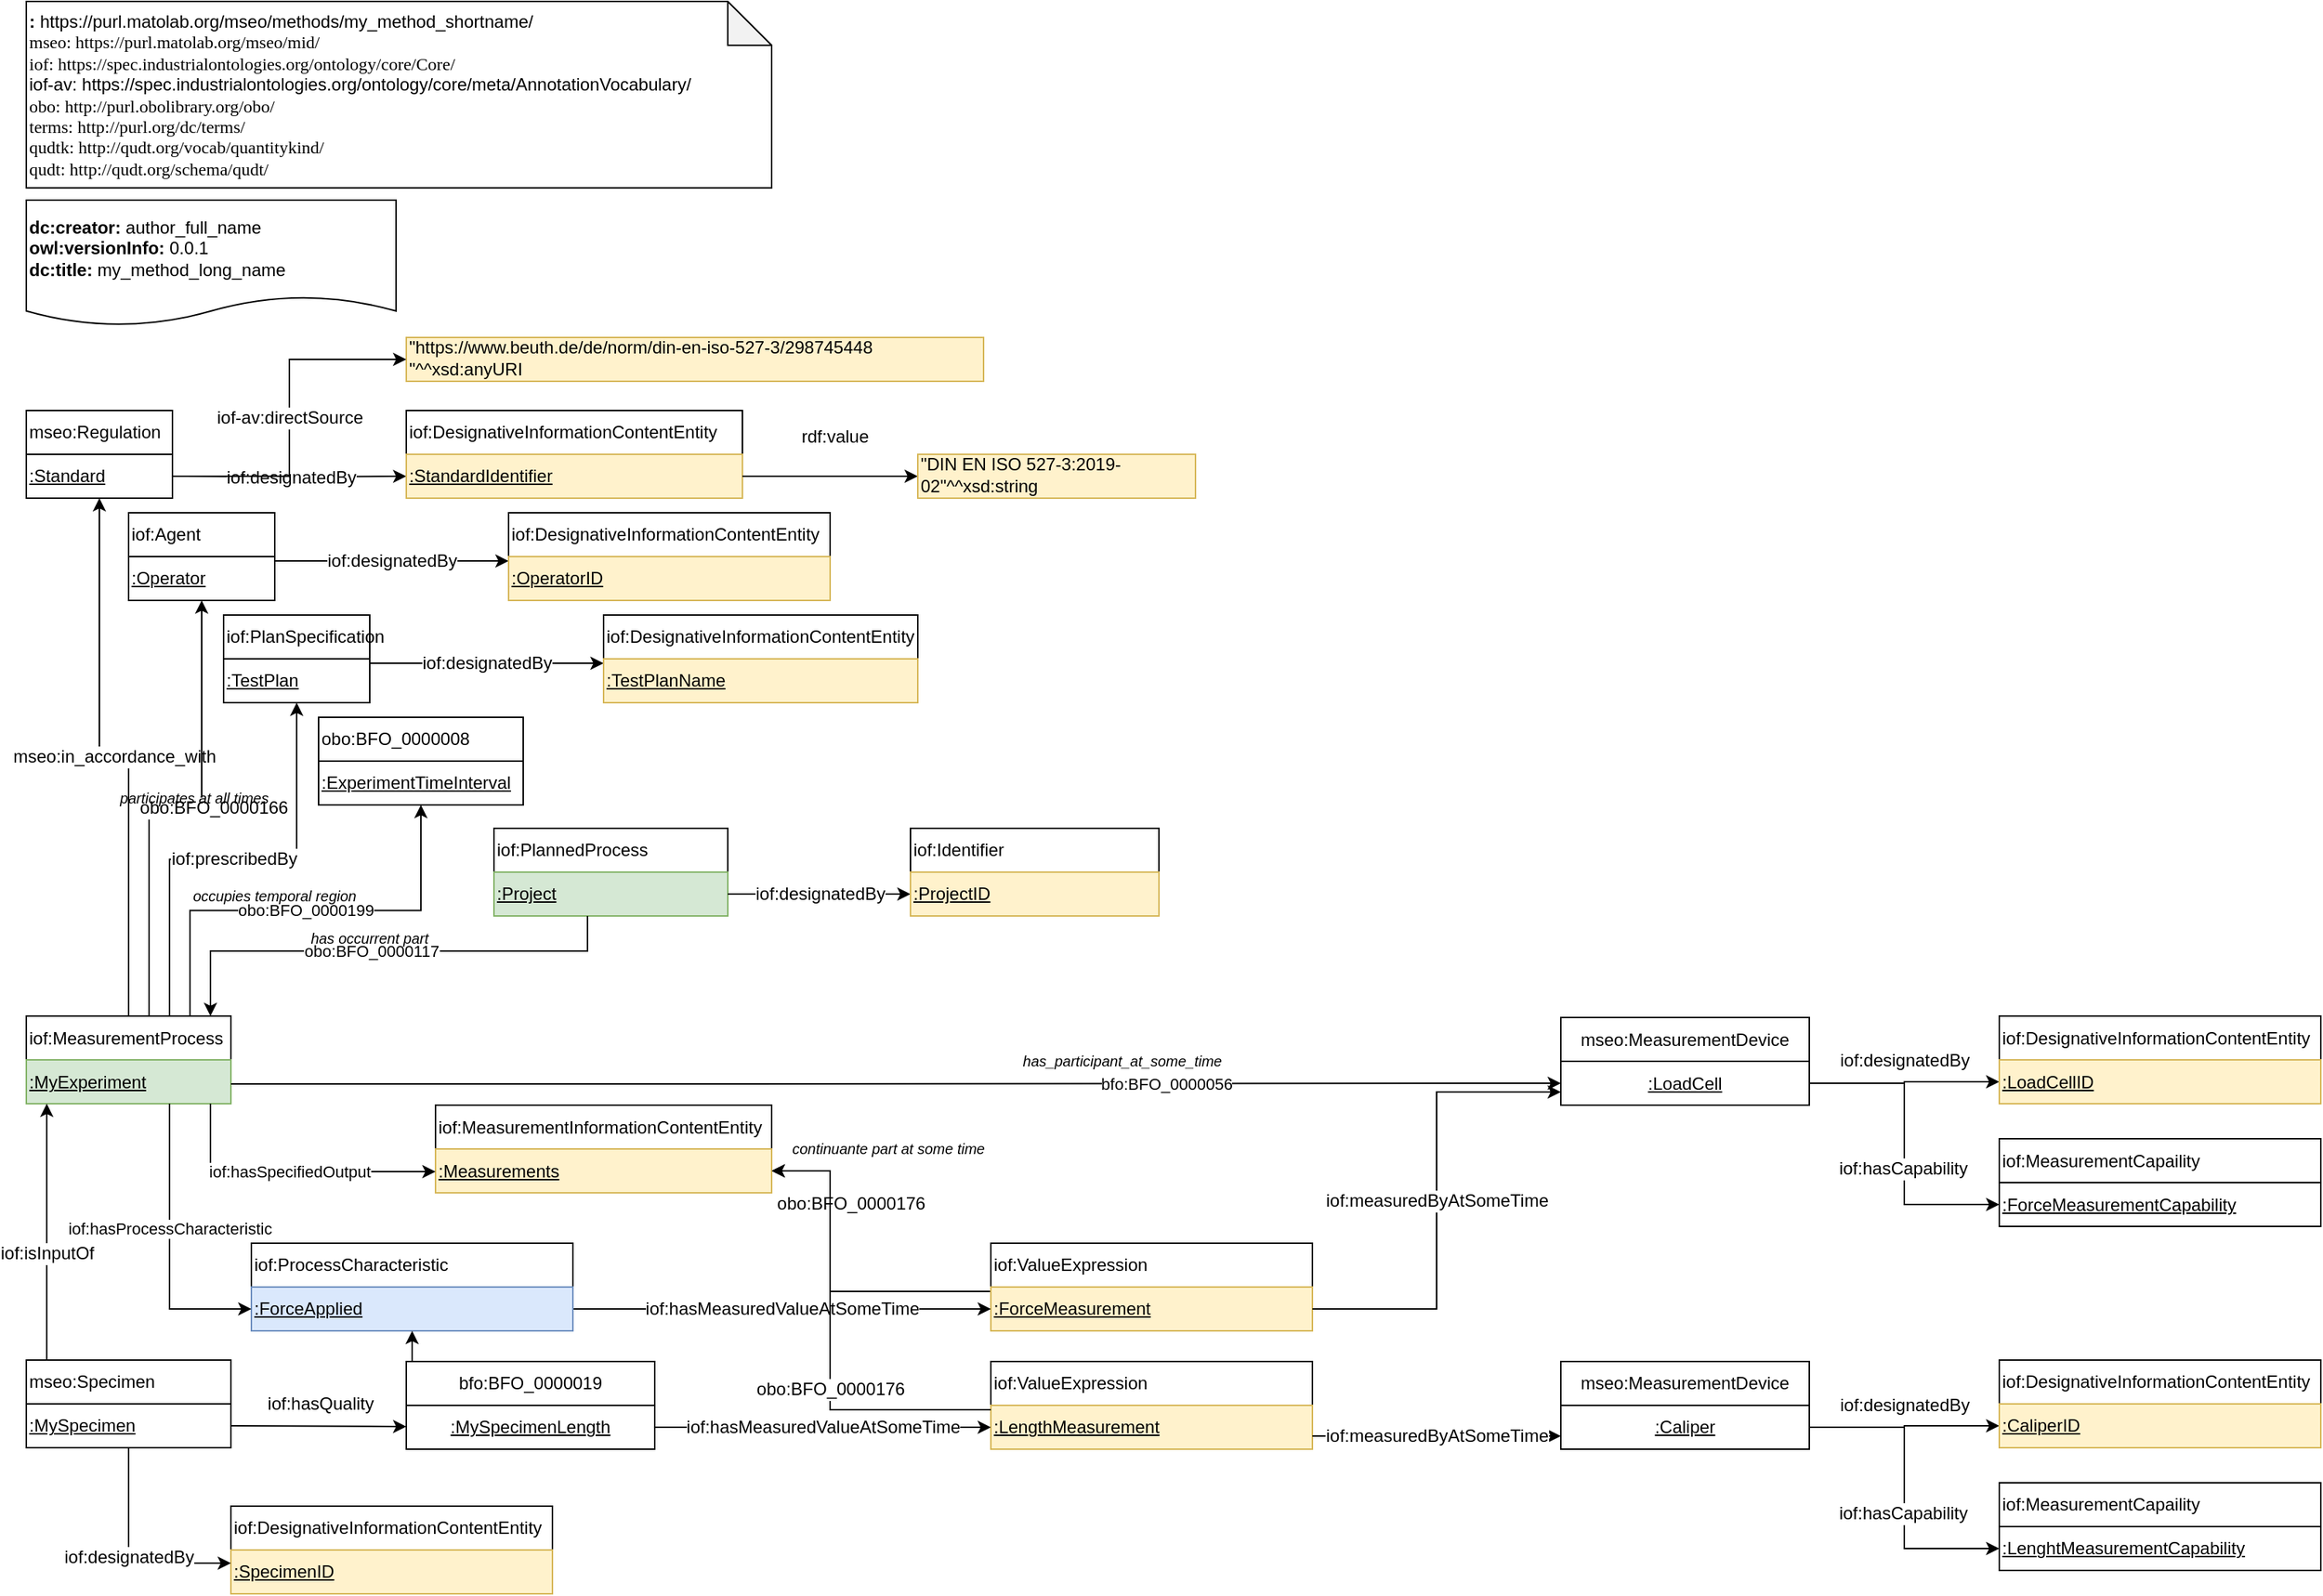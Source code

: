 <mxfile version="21.1.0" type="google">
  <diagram name="Page-1" id="ujKn_euazITjqPNyCsQg">
    <mxGraphModel dx="1808" dy="1238" grid="1" gridSize="10" guides="1" tooltips="1" connect="1" arrows="1" fold="1" page="1" pageScale="1" pageWidth="827" pageHeight="1169" math="0" shadow="0">
      <root>
        <mxCell id="0" />
        <mxCell id="1" parent="0" />
        <mxCell id="523Lcc3qQP8Pm2MUSPL2-141" value="obo:BFO_0000176" style="edgeStyle=elbowEdgeStyle;rounded=0;orthogonalLoop=1;jettySize=auto;html=1;exitX=0;exitY=0.1;exitDx=0;exitDy=0;fontSize=12;entryX=1;entryY=0.5;entryDx=0;entryDy=0;" edge="1" parent="1" source="523Lcc3qQP8Pm2MUSPL2-139" target="523Lcc3qQP8Pm2MUSPL2-33">
          <mxGeometry x="0.465" y="-15" relative="1" as="geometry">
            <mxPoint x="445" y="503" as="sourcePoint" />
            <mxPoint x="285" y="503" as="targetPoint" />
            <Array as="points">
              <mxPoint x="590" y="880" />
            </Array>
            <mxPoint x="-1" as="offset" />
          </mxGeometry>
        </mxCell>
        <mxCell id="523Lcc3qQP8Pm2MUSPL2-2" value="iof:MeasurementProcess" style="rounded=0;whiteSpace=wrap;html=1;snapToPoint=1;points=[[0.1,0],[0.2,0],[0.3,0],[0.4,0],[0.5,0],[0.6,0],[0.7,0],[0.8,0],[0.9,0],[0,0.1],[0,0.3],[0,0.5],[0,0.7],[0,0.9],[0.1,1],[0.2,1],[0.3,1],[0.4,1],[0.5,1],[0.6,1],[0.7,1],[0.8,1],[0.9,1],[1,0.1],[1,0.3],[1,0.5],[1,0.7],[1,0.9]];align=left;" vertex="1" parent="1">
          <mxGeometry x="40" y="734.5" width="140" height="30" as="geometry" />
        </mxCell>
        <mxCell id="523Lcc3qQP8Pm2MUSPL2-3" value="&lt;u&gt;:MyExperiment&lt;br&gt;&lt;/u&gt;" style="rounded=0;whiteSpace=wrap;html=1;snapToPoint=1;points=[[0.1,0],[0.2,0],[0.3,0],[0.4,0],[0.5,0],[0.6,0],[0.7,0],[0.8,0],[0.9,0],[0,0.1],[0,0.3],[0,0.5],[0,0.7],[0,0.9],[0.1,1],[0.2,1],[0.3,1],[0.4,1],[0.5,1],[0.6,1],[0.7,1],[0.8,1],[0.9,1],[1,0.1],[1,0.3],[1,0.5],[1,0.7],[1,0.9]];align=left;fillColor=#d5e8d4;strokeColor=#82b366;" vertex="1" parent="1">
          <mxGeometry x="40" y="764.5" width="140" height="30" as="geometry" />
        </mxCell>
        <mxCell id="523Lcc3qQP8Pm2MUSPL2-10" value="mseo:Regulation" style="rounded=0;whiteSpace=wrap;html=1;snapToPoint=1;points=[[0.1,0],[0.2,0],[0.3,0],[0.4,0],[0.5,0],[0.6,0],[0.7,0],[0.8,0],[0.9,0],[0,0.1],[0,0.3],[0,0.5],[0,0.7],[0,0.9],[0.1,1],[0.2,1],[0.3,1],[0.4,1],[0.5,1],[0.6,1],[0.7,1],[0.8,1],[0.9,1],[1,0.1],[1,0.3],[1,0.5],[1,0.7],[1,0.9]];align=left;" vertex="1" parent="1">
          <mxGeometry x="40" y="320" width="100" height="30" as="geometry" />
        </mxCell>
        <mxCell id="523Lcc3qQP8Pm2MUSPL2-12" value="&lt;u&gt;:Standard&lt;br&gt;&lt;/u&gt;" style="rounded=0;whiteSpace=wrap;html=1;snapToPoint=1;points=[[0.1,0],[0.2,0],[0.3,0],[0.4,0],[0.5,0],[0.6,0],[0.7,0],[0.8,0],[0.9,0],[0,0.1],[0,0.3],[0,0.5],[0,0.7],[0,0.9],[0.1,1],[0.2,1],[0.3,1],[0.4,1],[0.5,1],[0.6,1],[0.7,1],[0.8,1],[0.9,1],[1,0.1],[1,0.3],[1,0.5],[1,0.7],[1,0.9]];align=left;" vertex="1" parent="1">
          <mxGeometry x="40" y="350" width="100" height="30" as="geometry" />
        </mxCell>
        <mxCell id="523Lcc3qQP8Pm2MUSPL2-13" value="iof:designatedBy" style="edgeStyle=orthogonalEdgeStyle;rounded=0;orthogonalLoop=1;jettySize=auto;html=1;fontSize=12;entryX=0;entryY=0.5;entryDx=0;entryDy=0;" edge="1" parent="1" target="523Lcc3qQP8Pm2MUSPL2-15">
          <mxGeometry relative="1" as="geometry">
            <mxPoint x="140" y="365" as="sourcePoint" />
            <mxPoint x="220" y="370.0" as="targetPoint" />
          </mxGeometry>
        </mxCell>
        <mxCell id="523Lcc3qQP8Pm2MUSPL2-14" value="iof:DesignativeInformationContentEntity" style="rounded=0;whiteSpace=wrap;html=1;snapToPoint=1;points=[[0.1,0],[0.2,0],[0.3,0],[0.4,0],[0.5,0],[0.6,0],[0.7,0],[0.8,0],[0.9,0],[0,0.1],[0,0.3],[0,0.5],[0,0.7],[0,0.9],[0.1,1],[0.2,1],[0.3,1],[0.4,1],[0.5,1],[0.6,1],[0.7,1],[0.8,1],[0.9,1],[1,0.1],[1,0.3],[1,0.5],[1,0.7],[1,0.9]];align=left;" vertex="1" parent="1">
          <mxGeometry x="300" y="320" width="230" height="30" as="geometry" />
        </mxCell>
        <mxCell id="523Lcc3qQP8Pm2MUSPL2-15" value="&lt;u&gt;:StandardIdentifier&lt;br&gt;&lt;/u&gt;" style="rounded=0;whiteSpace=wrap;html=1;snapToPoint=1;points=[[0.1,0],[0.2,0],[0.3,0],[0.4,0],[0.5,0],[0.6,0],[0.7,0],[0.8,0],[0.9,0],[0,0.1],[0,0.3],[0,0.5],[0,0.7],[0,0.9],[0.1,1],[0.2,1],[0.3,1],[0.4,1],[0.5,1],[0.6,1],[0.7,1],[0.8,1],[0.9,1],[1,0.1],[1,0.3],[1,0.5],[1,0.7],[1,0.9]];align=left;fillColor=#fff2cc;strokeColor=#d6b656;" vertex="1" parent="1">
          <mxGeometry x="300" y="350" width="230" height="30" as="geometry" />
        </mxCell>
        <mxCell id="523Lcc3qQP8Pm2MUSPL2-16" value="mseo:in_accordance_with" style="edgeStyle=orthogonalEdgeStyle;rounded=0;orthogonalLoop=1;jettySize=auto;html=1;fontSize=12;entryX=0.5;entryY=1;entryDx=0;entryDy=0;exitX=0.5;exitY=0;exitDx=0;exitDy=0;" edge="1" parent="1" source="523Lcc3qQP8Pm2MUSPL2-2" target="523Lcc3qQP8Pm2MUSPL2-12">
          <mxGeometry relative="1" as="geometry">
            <mxPoint x="90" y="460" as="sourcePoint" />
            <mxPoint x="1190" y="1208" as="targetPoint" />
          </mxGeometry>
        </mxCell>
        <mxCell id="523Lcc3qQP8Pm2MUSPL2-17" value="iof:Agent" style="rounded=0;whiteSpace=wrap;html=1;snapToPoint=1;points=[[0.1,0],[0.2,0],[0.3,0],[0.4,0],[0.5,0],[0.6,0],[0.7,0],[0.8,0],[0.9,0],[0,0.1],[0,0.3],[0,0.5],[0,0.7],[0,0.9],[0.1,1],[0.2,1],[0.3,1],[0.4,1],[0.5,1],[0.6,1],[0.7,1],[0.8,1],[0.9,1],[1,0.1],[1,0.3],[1,0.5],[1,0.7],[1,0.9]];align=left;" vertex="1" parent="1">
          <mxGeometry x="110" y="390" width="100" height="30" as="geometry" />
        </mxCell>
        <mxCell id="523Lcc3qQP8Pm2MUSPL2-18" value="&lt;u&gt;:Operator&lt;br&gt;&lt;/u&gt;" style="rounded=0;whiteSpace=wrap;html=1;snapToPoint=1;points=[[0.1,0],[0.2,0],[0.3,0],[0.4,0],[0.5,0],[0.6,0],[0.7,0],[0.8,0],[0.9,0],[0,0.1],[0,0.3],[0,0.5],[0,0.7],[0,0.9],[0.1,1],[0.2,1],[0.3,1],[0.4,1],[0.5,1],[0.6,1],[0.7,1],[0.8,1],[0.9,1],[1,0.1],[1,0.3],[1,0.5],[1,0.7],[1,0.9]];align=left;" vertex="1" parent="1">
          <mxGeometry x="110" y="420" width="100" height="30" as="geometry" />
        </mxCell>
        <mxCell id="523Lcc3qQP8Pm2MUSPL2-19" value="iof:designatedBy" style="edgeStyle=orthogonalEdgeStyle;rounded=0;orthogonalLoop=1;jettySize=auto;html=1;exitX=1;exitY=0.1;exitDx=0;exitDy=0;fontSize=12;entryX=0;entryY=0.1;entryDx=0;entryDy=0;" edge="1" parent="1" source="523Lcc3qQP8Pm2MUSPL2-18" target="523Lcc3qQP8Pm2MUSPL2-21">
          <mxGeometry relative="1" as="geometry">
            <mxPoint x="290" y="503" as="sourcePoint" />
            <mxPoint x="290" y="440.0" as="targetPoint" />
          </mxGeometry>
        </mxCell>
        <mxCell id="523Lcc3qQP8Pm2MUSPL2-20" value="iof:DesignativeInformationContentEntity" style="rounded=0;whiteSpace=wrap;html=1;snapToPoint=1;points=[[0.1,0],[0.2,0],[0.3,0],[0.4,0],[0.5,0],[0.6,0],[0.7,0],[0.8,0],[0.9,0],[0,0.1],[0,0.3],[0,0.5],[0,0.7],[0,0.9],[0.1,1],[0.2,1],[0.3,1],[0.4,1],[0.5,1],[0.6,1],[0.7,1],[0.8,1],[0.9,1],[1,0.1],[1,0.3],[1,0.5],[1,0.7],[1,0.9]];align=left;" vertex="1" parent="1">
          <mxGeometry x="370" y="390" width="220" height="30" as="geometry" />
        </mxCell>
        <mxCell id="523Lcc3qQP8Pm2MUSPL2-21" value="&lt;u&gt;:OperatorID&lt;br&gt;&lt;/u&gt;" style="rounded=0;whiteSpace=wrap;html=1;snapToPoint=1;points=[[0.1,0],[0.2,0],[0.3,0],[0.4,0],[0.5,0],[0.6,0],[0.7,0],[0.8,0],[0.9,0],[0,0.1],[0,0.3],[0,0.5],[0,0.7],[0,0.9],[0.1,1],[0.2,1],[0.3,1],[0.4,1],[0.5,1],[0.6,1],[0.7,1],[0.8,1],[0.9,1],[1,0.1],[1,0.3],[1,0.5],[1,0.7],[1,0.9]];align=left;fillColor=#fff2cc;strokeColor=#d6b656;" vertex="1" parent="1">
          <mxGeometry x="370" y="420" width="220" height="30" as="geometry" />
        </mxCell>
        <mxCell id="523Lcc3qQP8Pm2MUSPL2-22" value="obo:BFO_0000166" style="edgeStyle=orthogonalEdgeStyle;rounded=0;orthogonalLoop=1;jettySize=auto;html=1;fontSize=12;entryX=0.5;entryY=1;entryDx=0;entryDy=0;exitX=0.6;exitY=0;exitDx=0;exitDy=0;" edge="1" parent="1" source="523Lcc3qQP8Pm2MUSPL2-2" target="523Lcc3qQP8Pm2MUSPL2-18">
          <mxGeometry x="0.116" y="-8" relative="1" as="geometry">
            <mxPoint x="160" y="640" as="sourcePoint" />
            <mxPoint x="1260" y="1278" as="targetPoint" />
            <mxPoint as="offset" />
          </mxGeometry>
        </mxCell>
        <mxCell id="523Lcc3qQP8Pm2MUSPL2-23" value="iof:PlanSpecification" style="rounded=0;whiteSpace=wrap;html=1;snapToPoint=1;points=[[0.1,0],[0.2,0],[0.3,0],[0.4,0],[0.5,0],[0.6,0],[0.7,0],[0.8,0],[0.9,0],[0,0.1],[0,0.3],[0,0.5],[0,0.7],[0,0.9],[0.1,1],[0.2,1],[0.3,1],[0.4,1],[0.5,1],[0.6,1],[0.7,1],[0.8,1],[0.9,1],[1,0.1],[1,0.3],[1,0.5],[1,0.7],[1,0.9]];align=left;" vertex="1" parent="1">
          <mxGeometry x="175" y="460" width="100" height="30" as="geometry" />
        </mxCell>
        <mxCell id="523Lcc3qQP8Pm2MUSPL2-24" value="&lt;u&gt;:TestPlan&lt;br&gt;&lt;/u&gt;" style="rounded=0;whiteSpace=wrap;html=1;snapToPoint=1;points=[[0.1,0],[0.2,0],[0.3,0],[0.4,0],[0.5,0],[0.6,0],[0.7,0],[0.8,0],[0.9,0],[0,0.1],[0,0.3],[0,0.5],[0,0.7],[0,0.9],[0.1,1],[0.2,1],[0.3,1],[0.4,1],[0.5,1],[0.6,1],[0.7,1],[0.8,1],[0.9,1],[1,0.1],[1,0.3],[1,0.5],[1,0.7],[1,0.9]];align=left;" vertex="1" parent="1">
          <mxGeometry x="175" y="490" width="100" height="30" as="geometry" />
        </mxCell>
        <mxCell id="523Lcc3qQP8Pm2MUSPL2-25" value="iof:designatedBy" style="edgeStyle=orthogonalEdgeStyle;rounded=0;orthogonalLoop=1;jettySize=auto;html=1;exitX=1;exitY=0.1;exitDx=0;exitDy=0;fontSize=12;entryX=0;entryY=0.1;entryDx=0;entryDy=0;" edge="1" parent="1" source="523Lcc3qQP8Pm2MUSPL2-24" target="523Lcc3qQP8Pm2MUSPL2-27">
          <mxGeometry relative="1" as="geometry">
            <mxPoint x="355" y="573" as="sourcePoint" />
            <mxPoint x="355" y="510.0" as="targetPoint" />
          </mxGeometry>
        </mxCell>
        <mxCell id="523Lcc3qQP8Pm2MUSPL2-26" value="iof:DesignativeInformationContentEntity" style="rounded=0;whiteSpace=wrap;html=1;snapToPoint=1;points=[[0.1,0],[0.2,0],[0.3,0],[0.4,0],[0.5,0],[0.6,0],[0.7,0],[0.8,0],[0.9,0],[0,0.1],[0,0.3],[0,0.5],[0,0.7],[0,0.9],[0.1,1],[0.2,1],[0.3,1],[0.4,1],[0.5,1],[0.6,1],[0.7,1],[0.8,1],[0.9,1],[1,0.1],[1,0.3],[1,0.5],[1,0.7],[1,0.9]];align=left;" vertex="1" parent="1">
          <mxGeometry x="435" y="460" width="215" height="30" as="geometry" />
        </mxCell>
        <mxCell id="523Lcc3qQP8Pm2MUSPL2-27" value="&lt;u&gt;:TestPlanName&lt;br&gt;&lt;/u&gt;" style="rounded=0;whiteSpace=wrap;html=1;snapToPoint=1;points=[[0.1,0],[0.2,0],[0.3,0],[0.4,0],[0.5,0],[0.6,0],[0.7,0],[0.8,0],[0.9,0],[0,0.1],[0,0.3],[0,0.5],[0,0.7],[0,0.9],[0.1,1],[0.2,1],[0.3,1],[0.4,1],[0.5,1],[0.6,1],[0.7,1],[0.8,1],[0.9,1],[1,0.1],[1,0.3],[1,0.5],[1,0.7],[1,0.9]];align=left;fillColor=#fff2cc;strokeColor=#d6b656;" vertex="1" parent="1">
          <mxGeometry x="435" y="490" width="215" height="30" as="geometry" />
        </mxCell>
        <mxCell id="523Lcc3qQP8Pm2MUSPL2-28" value="iof:prescribedBy" style="edgeStyle=orthogonalEdgeStyle;rounded=0;orthogonalLoop=1;jettySize=auto;html=1;fontSize=12;entryX=0.5;entryY=1;entryDx=0;entryDy=0;exitX=0.7;exitY=0;exitDx=0;exitDy=0;" edge="1" parent="1" source="523Lcc3qQP8Pm2MUSPL2-2" target="523Lcc3qQP8Pm2MUSPL2-24">
          <mxGeometry relative="1" as="geometry">
            <mxPoint x="165" y="640" as="sourcePoint" />
            <mxPoint x="1325" y="1348" as="targetPoint" />
          </mxGeometry>
        </mxCell>
        <mxCell id="523Lcc3qQP8Pm2MUSPL2-29" value="obo:BFO_0000008" style="rounded=0;whiteSpace=wrap;html=1;snapToPoint=1;points=[[0.1,0],[0.2,0],[0.3,0],[0.4,0],[0.5,0],[0.6,0],[0.7,0],[0.8,0],[0.9,0],[0,0.1],[0,0.3],[0,0.5],[0,0.7],[0,0.9],[0.1,1],[0.2,1],[0.3,1],[0.4,1],[0.5,1],[0.6,1],[0.7,1],[0.8,1],[0.9,1],[1,0.1],[1,0.3],[1,0.5],[1,0.7],[1,0.9]];align=left;" vertex="1" parent="1">
          <mxGeometry x="240" y="530" width="140" height="30" as="geometry" />
        </mxCell>
        <mxCell id="523Lcc3qQP8Pm2MUSPL2-30" value="&lt;u&gt;:ExperimentTimeInterval&lt;br&gt;&lt;/u&gt;" style="rounded=0;whiteSpace=wrap;html=1;snapToPoint=1;points=[[0.1,0],[0.2,0],[0.3,0],[0.4,0],[0.5,0],[0.6,0],[0.7,0],[0.8,0],[0.9,0],[0,0.1],[0,0.3],[0,0.5],[0,0.7],[0,0.9],[0.1,1],[0.2,1],[0.3,1],[0.4,1],[0.5,1],[0.6,1],[0.7,1],[0.8,1],[0.9,1],[1,0.1],[1,0.3],[1,0.5],[1,0.7],[1,0.9]];align=left;" vertex="1" parent="1">
          <mxGeometry x="240" y="560" width="140" height="30" as="geometry" />
        </mxCell>
        <mxCell id="523Lcc3qQP8Pm2MUSPL2-31" value="obo:BFO_0000199" style="edgeStyle=orthogonalEdgeStyle;rounded=0;orthogonalLoop=1;jettySize=auto;html=1;exitX=0.8;exitY=0;exitDx=0;exitDy=0;entryX=0.5;entryY=1;entryDx=0;entryDy=0;" edge="1" parent="1" source="523Lcc3qQP8Pm2MUSPL2-2" target="523Lcc3qQP8Pm2MUSPL2-30">
          <mxGeometry relative="1" as="geometry" />
        </mxCell>
        <mxCell id="523Lcc3qQP8Pm2MUSPL2-32" value="iof:MeasurementInformationContentEntity" style="rounded=0;whiteSpace=wrap;html=1;snapToPoint=1;points=[[0.1,0],[0.2,0],[0.3,0],[0.4,0],[0.5,0],[0.6,0],[0.7,0],[0.8,0],[0.9,0],[0,0.1],[0,0.3],[0,0.5],[0,0.7],[0,0.9],[0.1,1],[0.2,1],[0.3,1],[0.4,1],[0.5,1],[0.6,1],[0.7,1],[0.8,1],[0.9,1],[1,0.1],[1,0.3],[1,0.5],[1,0.7],[1,0.9]];align=left;" vertex="1" parent="1">
          <mxGeometry x="320" y="795.5" width="230" height="30" as="geometry" />
        </mxCell>
        <mxCell id="523Lcc3qQP8Pm2MUSPL2-33" value="&lt;u&gt;:Measurements&lt;br&gt;&lt;/u&gt;" style="rounded=0;whiteSpace=wrap;html=1;snapToPoint=1;points=[[0.1,0],[0.2,0],[0.3,0],[0.4,0],[0.5,0],[0.6,0],[0.7,0],[0.8,0],[0.9,0],[0,0.1],[0,0.3],[0,0.5],[0,0.7],[0,0.9],[0.1,1],[0.2,1],[0.3,1],[0.4,1],[0.5,1],[0.6,1],[0.7,1],[0.8,1],[0.9,1],[1,0.1],[1,0.3],[1,0.5],[1,0.7],[1,0.9]];align=left;fillColor=#fff2cc;strokeColor=#d6b656;" vertex="1" parent="1">
          <mxGeometry x="320" y="825.5" width="230" height="30" as="geometry" />
        </mxCell>
        <mxCell id="523Lcc3qQP8Pm2MUSPL2-35" value="iof:hasSpecifiedOutput" style="edgeStyle=elbowEdgeStyle;rounded=0;orthogonalLoop=1;jettySize=auto;html=1;entryX=0;entryY=0.5;entryDx=0;entryDy=0;strokeColor=#000000;elbow=vertical;exitX=0.9;exitY=1;exitDx=0;exitDy=0;" edge="1" parent="1" source="523Lcc3qQP8Pm2MUSPL2-3" target="523Lcc3qQP8Pm2MUSPL2-33">
          <mxGeometry relative="1" as="geometry">
            <mxPoint x="180" y="778" as="sourcePoint" />
            <Array as="points">
              <mxPoint x="160" y="841" />
            </Array>
          </mxGeometry>
        </mxCell>
        <mxCell id="523Lcc3qQP8Pm2MUSPL2-38" value="&quot;https://www.beuth.de/de/norm/din-en-iso-527-3/298745448&lt;br&gt;&quot;^^xsd:anyURI&lt;span style=&quot;background-color: rgb(243 , 246 , 250) ; color: rgb(86 , 116 , 130) ; font-family: &amp;#34;consolas&amp;#34; , &amp;#34;liberation mono&amp;#34; , &amp;#34;menlo&amp;#34; , &amp;#34;courier&amp;#34; , monospace ; font-size: 12.48px&quot;&gt; &lt;/span&gt;" style="rounded=0;whiteSpace=wrap;html=1;snapToPoint=1;points=[[0.1,0],[0.2,0],[0.3,0],[0.4,0],[0.5,0],[0.6,0],[0.7,0],[0.8,0],[0.9,0],[0,0.1],[0,0.3],[0,0.5],[0,0.7],[0,0.9],[0.1,1],[0.2,1],[0.3,1],[0.4,1],[0.5,1],[0.6,1],[0.7,1],[0.8,1],[0.9,1],[1,0.1],[1,0.3],[1,0.5],[1,0.7],[1,0.9]];align=left;fillColor=#fff2cc;strokeColor=#d6b656;" vertex="1" parent="1">
          <mxGeometry x="300" y="270" width="395" height="30" as="geometry" />
        </mxCell>
        <mxCell id="523Lcc3qQP8Pm2MUSPL2-39" value="iof-av:directSource" style="rounded=0;orthogonalLoop=1;jettySize=auto;html=1;fontSize=12;entryX=0;entryY=0.5;entryDx=0;entryDy=0;edgeStyle=elbowEdgeStyle;" edge="1" parent="1" target="523Lcc3qQP8Pm2MUSPL2-38">
          <mxGeometry relative="1" as="geometry">
            <mxPoint x="140" y="365" as="sourcePoint" />
            <mxPoint x="400" y="280" as="targetPoint" />
          </mxGeometry>
        </mxCell>
        <mxCell id="523Lcc3qQP8Pm2MUSPL2-40" value="rdf:value" style="edgeStyle=orthogonalEdgeStyle;rounded=0;orthogonalLoop=1;jettySize=auto;html=1;fontSize=12;entryDx=0;entryDy=0;exitX=1;exitY=0.5;exitDx=0;exitDy=0;" edge="1" parent="1" source="523Lcc3qQP8Pm2MUSPL2-15" target="523Lcc3qQP8Pm2MUSPL2-41">
          <mxGeometry x="0.054" y="27" relative="1" as="geometry">
            <mxPoint x="580" y="380" as="sourcePoint" />
            <mxPoint x="640" y="400" as="targetPoint" />
            <mxPoint as="offset" />
          </mxGeometry>
        </mxCell>
        <mxCell id="523Lcc3qQP8Pm2MUSPL2-41" value="&lt;p&gt;&quot;DIN EN ISO 527-3:2019-02&quot;^^xsd:string&lt;span style=&quot;color: rgb(86 , 116 , 130) ; font-family: &amp;#34;consolas&amp;#34; , &amp;#34;liberation mono&amp;#34; , &amp;#34;menlo&amp;#34; , &amp;#34;courier&amp;#34; , monospace ; font-size: 12.48px ; background-color: rgb(243 , 246 , 250) ; font-size: 12.48px&quot;&gt;&lt;/span&gt;&lt;/p&gt;" style="rounded=0;whiteSpace=wrap;html=1;snapToPoint=1;points=[[0.1,0],[0.2,0],[0.3,0],[0.4,0],[0.5,0],[0.6,0],[0.7,0],[0.8,0],[0.9,0],[0,0.1],[0,0.3],[0,0.5],[0,0.7],[0,0.9],[0.1,1],[0.2,1],[0.3,1],[0.4,1],[0.5,1],[0.6,1],[0.7,1],[0.8,1],[0.9,1],[1,0.1],[1,0.3],[1,0.5],[1,0.7],[1,0.9]];align=left;fillColor=#fff2cc;strokeColor=#d6b656;" vertex="1" parent="1">
          <mxGeometry x="650" y="350" width="190" height="30" as="geometry" />
        </mxCell>
        <mxCell id="523Lcc3qQP8Pm2MUSPL2-42" value="&lt;div&gt;&lt;b style=&quot;background-color: initial;&quot;&gt;:&lt;/b&gt;&lt;span style=&quot;background-color: initial;&quot;&gt;&amp;nbsp;https://purl.matolab.org/mseo/methods/my_method_shortname/&lt;/span&gt;&lt;br&gt;&lt;/div&gt;&lt;div style=&quot;border-color: var(--border-color);&quot;&gt;&lt;span style=&quot;border-color: var(--border-color); font-family: Verdana; background-color: initial;&quot;&gt;mseo:&amp;nbsp;https://purl.matolab.org/mseo/mid/&lt;/span&gt;&lt;/div&gt;&lt;div style=&quot;border-color: var(--border-color);&quot;&gt;&lt;span style=&quot;border-color: var(--border-color); font-family: Verdana; background-color: initial;&quot;&gt;iof: https://spec.industrialontologies.org/ontology/core/Core/&lt;/span&gt;&lt;/div&gt;&lt;div style=&quot;border-color: var(--border-color);&quot;&gt;&lt;span style=&quot;border-color: var(--border-color); font-family: Verdana; background-color: initial;&quot;&gt;&lt;span style=&quot;border-color: var(--border-color); font-family: Helvetica;&quot;&gt;iof-av:&amp;nbsp;&lt;/span&gt;&lt;span style=&quot;border-color: var(--border-color); font-family: Helvetica;&quot;&gt;https://spec.industrialontologies.org/ontology/core/meta/AnnotationVocabulary/&lt;/span&gt;&lt;br&gt;&lt;/span&gt;&lt;/div&gt;&lt;div style=&quot;border-color: var(--border-color);&quot;&gt;&lt;span style=&quot;border-color: var(--border-color); font-family: Verdana; background-color: initial;&quot;&gt;obo: http://purl.obolibrary.org/obo/&lt;/span&gt;&lt;/div&gt;&lt;div style=&quot;border-color: var(--border-color);&quot;&gt;&lt;span style=&quot;border-color: var(--border-color); font-family: Verdana; background-color: initial;&quot;&gt;terms:&amp;nbsp;&lt;/span&gt;&lt;font style=&quot;border-color: var(--border-color);&quot; face=&quot;Verdana&quot;&gt;http://purl.org/dc/terms/&lt;/font&gt;&lt;/div&gt;&lt;div style=&quot;border-color: var(--border-color);&quot;&gt;&lt;span style=&quot;border-color: var(--border-color); background-color: initial; font-family: Verdana;&quot;&gt;qudtk:&amp;nbsp;http://qudt.org/vocab/quantitykind/&lt;/span&gt;&lt;/div&gt;&lt;div style=&quot;border-color: var(--border-color);&quot;&gt;&lt;span style=&quot;border-color: var(--border-color); font-family: Verdana; background-color: initial;&quot;&gt;qudt:&amp;nbsp;http://qudt.org/schema/qudt/&lt;/span&gt;&lt;/div&gt;" style="shape=note;whiteSpace=wrap;html=1;backgroundOutline=1;darkOpacity=0.05;align=left;" vertex="1" parent="1">
          <mxGeometry x="40" y="40" width="510" height="127.57" as="geometry" />
        </mxCell>
        <mxCell id="523Lcc3qQP8Pm2MUSPL2-43" value="&lt;div&gt;&lt;b&gt;dc:creator:&lt;/b&gt;&amp;nbsp;author_full_name&lt;/div&gt;&lt;div&gt;&lt;b&gt;owl:versionInfo:&lt;/b&gt; 0.0.1&lt;/div&gt;&lt;div&gt;&lt;b&gt;dc:title:&lt;/b&gt;&amp;nbsp;my_method_long_name&lt;/div&gt;" style="shape=document;whiteSpace=wrap;html=1;boundedLbl=1;labelBackgroundColor=#ffffff;strokeColor=#000000;fontSize=12;fontColor=#000000;size=0.233;align=left;" vertex="1" parent="1">
          <mxGeometry x="40" y="175.996" width="253" height="85.93" as="geometry" />
        </mxCell>
        <mxCell id="523Lcc3qQP8Pm2MUSPL2-44" value="iof:PlannedProcess" style="rounded=0;whiteSpace=wrap;html=1;snapToPoint=1;points=[[0.1,0],[0.2,0],[0.3,0],[0.4,0],[0.5,0],[0.6,0],[0.7,0],[0.8,0],[0.9,0],[0,0.1],[0,0.3],[0,0.5],[0,0.7],[0,0.9],[0.1,1],[0.2,1],[0.3,1],[0.4,1],[0.5,1],[0.6,1],[0.7,1],[0.8,1],[0.9,1],[1,0.1],[1,0.3],[1,0.5],[1,0.7],[1,0.9]];align=left;" vertex="1" parent="1">
          <mxGeometry x="360" y="606" width="160" height="30" as="geometry" />
        </mxCell>
        <mxCell id="523Lcc3qQP8Pm2MUSPL2-45" value="&lt;u&gt;:Project&lt;br&gt;&lt;/u&gt;" style="rounded=0;whiteSpace=wrap;html=1;snapToPoint=1;points=[[0.1,0],[0.2,0],[0.3,0],[0.4,0],[0.5,0],[0.6,0],[0.7,0],[0.8,0],[0.9,0],[0,0.1],[0,0.3],[0,0.5],[0,0.7],[0,0.9],[0.1,1],[0.2,1],[0.3,1],[0.4,1],[0.5,1],[0.6,1],[0.7,1],[0.8,1],[0.9,1],[1,0.1],[1,0.3],[1,0.5],[1,0.7],[1,0.9]];align=left;fillColor=#d5e8d4;strokeColor=#82b366;" vertex="1" parent="1">
          <mxGeometry x="360" y="636" width="160" height="30" as="geometry" />
        </mxCell>
        <mxCell id="523Lcc3qQP8Pm2MUSPL2-46" value="iof:designatedBy" style="edgeStyle=orthogonalEdgeStyle;rounded=0;orthogonalLoop=1;jettySize=auto;html=1;fontSize=12;snapToPoint=1;" edge="1" parent="1" source="523Lcc3qQP8Pm2MUSPL2-45" target="523Lcc3qQP8Pm2MUSPL2-48">
          <mxGeometry relative="1" as="geometry">
            <mxPoint x="190.37" y="752.15" as="sourcePoint" />
            <mxPoint x="230" y="1981.78" as="targetPoint" />
          </mxGeometry>
        </mxCell>
        <mxCell id="523Lcc3qQP8Pm2MUSPL2-47" value="iof:Identifier" style="rounded=0;whiteSpace=wrap;html=1;snapToPoint=1;points=[[0.1,0],[0.2,0],[0.3,0],[0.4,0],[0.5,0],[0.6,0],[0.7,0],[0.8,0],[0.9,0],[0,0.1],[0,0.3],[0,0.5],[0,0.7],[0,0.9],[0.1,1],[0.2,1],[0.3,1],[0.4,1],[0.5,1],[0.6,1],[0.7,1],[0.8,1],[0.9,1],[1,0.1],[1,0.3],[1,0.5],[1,0.7],[1,0.9]];align=left;" vertex="1" parent="1">
          <mxGeometry x="645" y="606" width="170" height="30" as="geometry" />
        </mxCell>
        <mxCell id="523Lcc3qQP8Pm2MUSPL2-48" value="&lt;u&gt;:ProjectID&lt;br&gt;&lt;/u&gt;" style="rounded=0;whiteSpace=wrap;html=1;snapToPoint=1;points=[[0.1,0],[0.2,0],[0.3,0],[0.4,0],[0.5,0],[0.6,0],[0.7,0],[0.8,0],[0.9,0],[0,0.1],[0,0.3],[0,0.5],[0,0.7],[0,0.9],[0.1,1],[0.2,1],[0.3,1],[0.4,1],[0.5,1],[0.6,1],[0.7,1],[0.8,1],[0.9,1],[1,0.1],[1,0.3],[1,0.5],[1,0.7],[1,0.9]];align=left;fillColor=#fff2cc;strokeColor=#d6b656;" vertex="1" parent="1">
          <mxGeometry x="645" y="636" width="170" height="30" as="geometry" />
        </mxCell>
        <mxCell id="523Lcc3qQP8Pm2MUSPL2-49" value="obo:BFO_0000117" style="edgeStyle=elbowEdgeStyle;rounded=0;orthogonalLoop=1;jettySize=auto;html=1;exitX=0.4;exitY=1;exitDx=0;exitDy=0;snapToPoint=1;entryX=0.9;entryY=0;entryDx=0;entryDy=0;elbow=vertical;" edge="1" parent="1" source="523Lcc3qQP8Pm2MUSPL2-45" target="523Lcc3qQP8Pm2MUSPL2-2">
          <mxGeometry x="0.055" relative="1" as="geometry">
            <mxPoint as="offset" />
            <mxPoint x="240" y="-1075" as="sourcePoint" />
            <mxPoint x="240" y="810" as="targetPoint" />
            <Array as="points">
              <mxPoint x="300" y="690" />
            </Array>
          </mxGeometry>
        </mxCell>
        <mxCell id="523Lcc3qQP8Pm2MUSPL2-50" value="has occurrent part" style="text;html=1;strokeColor=none;fillColor=none;align=center;verticalAlign=middle;whiteSpace=wrap;rounded=0;fontSize=10;fontStyle=2;snapToPoint=1;" vertex="1" parent="1">
          <mxGeometry x="210" y="666" width="130" height="30" as="geometry" />
        </mxCell>
        <mxCell id="523Lcc3qQP8Pm2MUSPL2-86" value="occupies temporal region" style="text;html=1;strokeColor=none;fillColor=none;align=center;verticalAlign=middle;whiteSpace=wrap;rounded=0;fontSize=10;fontStyle=2;snapToPoint=1;" vertex="1" parent="1">
          <mxGeometry x="145" y="637" width="130" height="30" as="geometry" />
        </mxCell>
        <mxCell id="523Lcc3qQP8Pm2MUSPL2-87" value="participates at all times" style="text;html=1;strokeColor=none;fillColor=none;align=center;verticalAlign=middle;whiteSpace=wrap;rounded=0;fontSize=10;fontStyle=2;snapToPoint=1;" vertex="1" parent="1">
          <mxGeometry x="90" y="570" width="130" height="30" as="geometry" />
        </mxCell>
        <mxCell id="523Lcc3qQP8Pm2MUSPL2-118" value="iof:isInputOf" style="edgeStyle=orthogonalEdgeStyle;rounded=0;orthogonalLoop=1;jettySize=auto;html=1;fontSize=12;snapToPoint=1;entryX=0.1;entryY=1;entryDx=0;entryDy=0;exitX=0.1;exitY=0;exitDx=0;exitDy=0;" edge="1" parent="1" source="523Lcc3qQP8Pm2MUSPL2-120" target="523Lcc3qQP8Pm2MUSPL2-3">
          <mxGeometry relative="1" as="geometry">
            <mxPoint x="-762" y="1089" as="sourcePoint" />
            <mxPoint x="140" y="920" as="targetPoint" />
          </mxGeometry>
        </mxCell>
        <mxCell id="523Lcc3qQP8Pm2MUSPL2-119" value="mseo:Specimen" style="rounded=0;whiteSpace=wrap;html=1;snapToPoint=1;points=[[0.1,0],[0.2,0],[0.3,0],[0.4,0],[0.5,0],[0.6,0],[0.7,0],[0.8,0],[0.9,0],[0,0.1],[0,0.3],[0,0.5],[0,0.7],[0,0.9],[0.1,1],[0.2,1],[0.3,1],[0.4,1],[0.5,1],[0.6,1],[0.7,1],[0.8,1],[0.9,1],[1,0.1],[1,0.3],[1,0.5],[1,0.7],[1,0.9]];align=left;" vertex="1" parent="1">
          <mxGeometry x="40" y="970" width="140" height="30" as="geometry" />
        </mxCell>
        <mxCell id="523Lcc3qQP8Pm2MUSPL2-120" value="&lt;u&gt;:MySpecimen&lt;br&gt;&lt;/u&gt;" style="rounded=0;whiteSpace=wrap;html=1;snapToPoint=1;points=[[0.1,0],[0.2,0],[0.3,0],[0.4,0],[0.5,0],[0.6,0],[0.7,0],[0.8,0],[0.9,0],[0,0.1],[0,0.3],[0,0.5],[0,0.7],[0,0.9],[0.1,1],[0.2,1],[0.3,1],[0.4,1],[0.5,1],[0.6,1],[0.7,1],[0.8,1],[0.9,1],[1,0.1],[1,0.3],[1,0.5],[1,0.7],[1,0.9]];align=left;" vertex="1" parent="1">
          <mxGeometry x="40" y="1000" width="140" height="30" as="geometry" />
        </mxCell>
        <mxCell id="523Lcc3qQP8Pm2MUSPL2-121" value="iof:DesignativeInformationContentEntity" style="rounded=0;whiteSpace=wrap;html=1;snapToPoint=1;points=[[0.1,0],[0.2,0],[0.3,0],[0.4,0],[0.5,0],[0.6,0],[0.7,0],[0.8,0],[0.9,0],[0,0.1],[0,0.3],[0,0.5],[0,0.7],[0,0.9],[0.1,1],[0.2,1],[0.3,1],[0.4,1],[0.5,1],[0.6,1],[0.7,1],[0.8,1],[0.9,1],[1,0.1],[1,0.3],[1,0.5],[1,0.7],[1,0.9]];align=left;" vertex="1" parent="1">
          <mxGeometry x="180" y="1070" width="220" height="30" as="geometry" />
        </mxCell>
        <mxCell id="523Lcc3qQP8Pm2MUSPL2-122" value="&lt;u&gt;:SpecimenID&lt;br&gt;&lt;/u&gt;" style="rounded=0;whiteSpace=wrap;html=1;snapToPoint=1;points=[[0.1,0],[0.2,0],[0.3,0],[0.4,0],[0.5,0],[0.6,0],[0.7,0],[0.8,0],[0.9,0],[0,0.1],[0,0.3],[0,0.5],[0,0.7],[0,0.9],[0.1,1],[0.2,1],[0.3,1],[0.4,1],[0.5,1],[0.6,1],[0.7,1],[0.8,1],[0.9,1],[1,0.1],[1,0.3],[1,0.5],[1,0.7],[1,0.9]];align=left;fillColor=#fff2cc;strokeColor=#d6b656;" vertex="1" parent="1">
          <mxGeometry x="180" y="1100" width="220" height="30" as="geometry" />
        </mxCell>
        <mxCell id="523Lcc3qQP8Pm2MUSPL2-123" value="iof:designatedBy" style="edgeStyle=orthogonalEdgeStyle;rounded=0;orthogonalLoop=1;jettySize=auto;html=1;fontSize=12;exitX=0.5;exitY=1;exitDx=0;exitDy=0;entryX=0;entryY=0.3;entryDx=0;entryDy=0;" edge="1" parent="1" target="523Lcc3qQP8Pm2MUSPL2-122" source="523Lcc3qQP8Pm2MUSPL2-120">
          <mxGeometry relative="1" as="geometry">
            <mxPoint y="932.5" as="sourcePoint" />
            <mxPoint x="260" y="940" as="targetPoint" />
          </mxGeometry>
        </mxCell>
        <mxCell id="523Lcc3qQP8Pm2MUSPL2-124" value="bfo:BFO_0000056" style="edgeStyle=elbowEdgeStyle;rounded=0;orthogonalLoop=1;jettySize=auto;html=1;fontColor=#000000;snapToPoint=1;entryX=0;entryY=0.5;entryDx=0;entryDy=0;" edge="1" parent="1" target="523Lcc3qQP8Pm2MUSPL2-126">
          <mxGeometry x="0.406" relative="1" as="geometry">
            <mxPoint x="180" y="781" as="sourcePoint" />
            <mxPoint x="515.0" y="805" as="targetPoint" />
            <mxPoint as="offset" />
            <Array as="points">
              <mxPoint x="530" y="790" />
              <mxPoint x="530" y="860" />
            </Array>
          </mxGeometry>
        </mxCell>
        <mxCell id="523Lcc3qQP8Pm2MUSPL2-125" value="mseo:MeasurementDevice" style="rounded=0;whiteSpace=wrap;html=1;snapToPoint=1;points=[[0.1,0],[0.2,0],[0.3,0],[0.4,0],[0.5,0],[0.6,0],[0.7,0],[0.8,0],[0.9,0],[0,0.1],[0,0.3],[0,0.5],[0,0.7],[0,0.9],[0.1,1],[0.2,1],[0.3,1],[0.4,1],[0.5,1],[0.6,1],[0.7,1],[0.8,1],[0.9,1],[1,0.1],[1,0.3],[1,0.5],[1,0.7],[1,0.9]];" vertex="1" parent="1">
          <mxGeometry x="1090" y="735.5" width="170" height="30" as="geometry" />
        </mxCell>
        <mxCell id="523Lcc3qQP8Pm2MUSPL2-126" value="&lt;u&gt;:LoadCell&lt;/u&gt;" style="rounded=0;whiteSpace=wrap;html=1;snapToPoint=1;points=[[0.1,0],[0.2,0],[0.3,0],[0.4,0],[0.5,0],[0.6,0],[0.7,0],[0.8,0],[0.9,0],[0,0.1],[0,0.3],[0,0.5],[0,0.7],[0,0.9],[0.1,1],[0.2,1],[0.3,1],[0.4,1],[0.5,1],[0.6,1],[0.7,1],[0.8,1],[0.9,1],[1,0.1],[1,0.3],[1,0.5],[1,0.7],[1,0.9]];" vertex="1" parent="1">
          <mxGeometry x="1090" y="765.5" width="170" height="30" as="geometry" />
        </mxCell>
        <mxCell id="523Lcc3qQP8Pm2MUSPL2-127" value="iof:designatedBy" style="edgeStyle=orthogonalEdgeStyle;rounded=0;orthogonalLoop=1;jettySize=auto;html=1;fontSize=12;fontColor=#000000;snapToPoint=1;entryX=0;entryY=0.5;entryDx=0;entryDy=0;" edge="1" parent="1" source="523Lcc3qQP8Pm2MUSPL2-126" target="523Lcc3qQP8Pm2MUSPL2-131">
          <mxGeometry x="235" y="-269.5" as="geometry">
            <mxPoint x="806" y="880.5" as="sourcePoint" />
            <mxPoint x="791.0" y="920.5" as="targetPoint" />
            <mxPoint y="-15" as="offset" />
          </mxGeometry>
        </mxCell>
        <mxCell id="523Lcc3qQP8Pm2MUSPL2-128" value="has_participant_at_some_time" style="text;html=1;strokeColor=none;fillColor=none;align=center;verticalAlign=middle;whiteSpace=wrap;rounded=0;fontSize=10;fontStyle=2;snapToPoint=1;" vertex="1" parent="1">
          <mxGeometry x="760" y="749.5" width="60" height="30" as="geometry" />
        </mxCell>
        <mxCell id="523Lcc3qQP8Pm2MUSPL2-129" value="" style="group;snapToPoint=1;" vertex="1" connectable="0" parent="1">
          <mxGeometry x="1390" y="734.5" width="220" height="60" as="geometry" />
        </mxCell>
        <mxCell id="523Lcc3qQP8Pm2MUSPL2-130" value="iof:DesignativeInformationContentEntity" style="rounded=0;whiteSpace=wrap;html=1;snapToPoint=1;points=[[0.1,0],[0.2,0],[0.3,0],[0.4,0],[0.5,0],[0.6,0],[0.7,0],[0.8,0],[0.9,0],[0,0.1],[0,0.3],[0,0.5],[0,0.7],[0,0.9],[0.1,1],[0.2,1],[0.3,1],[0.4,1],[0.5,1],[0.6,1],[0.7,1],[0.8,1],[0.9,1],[1,0.1],[1,0.3],[1,0.5],[1,0.7],[1,0.9]];align=left;" vertex="1" parent="523Lcc3qQP8Pm2MUSPL2-129">
          <mxGeometry width="220" height="30" as="geometry" />
        </mxCell>
        <mxCell id="523Lcc3qQP8Pm2MUSPL2-131" value="&lt;u&gt;:LoadCellID&lt;br&gt;&lt;/u&gt;" style="rounded=0;whiteSpace=wrap;html=1;snapToPoint=1;points=[[0.1,0],[0.2,0],[0.3,0],[0.4,0],[0.5,0],[0.6,0],[0.7,0],[0.8,0],[0.9,0],[0,0.1],[0,0.3],[0,0.5],[0,0.7],[0,0.9],[0.1,1],[0.2,1],[0.3,1],[0.4,1],[0.5,1],[0.6,1],[0.7,1],[0.8,1],[0.9,1],[1,0.1],[1,0.3],[1,0.5],[1,0.7],[1,0.9]];align=left;fillColor=#fff2cc;strokeColor=#d6b656;" vertex="1" parent="523Lcc3qQP8Pm2MUSPL2-129">
          <mxGeometry y="30" width="220" height="30" as="geometry" />
        </mxCell>
        <mxCell id="523Lcc3qQP8Pm2MUSPL2-132" value="" style="group;snapToPoint=1;" vertex="1" connectable="0" parent="1">
          <mxGeometry x="1390" y="818.5" width="220" height="60" as="geometry" />
        </mxCell>
        <mxCell id="523Lcc3qQP8Pm2MUSPL2-133" value="iof:MeasurementCapaility" style="rounded=0;whiteSpace=wrap;html=1;snapToPoint=1;points=[[0.1,0],[0.2,0],[0.3,0],[0.4,0],[0.5,0],[0.6,0],[0.7,0],[0.8,0],[0.9,0],[0,0.1],[0,0.3],[0,0.5],[0,0.7],[0,0.9],[0.1,1],[0.2,1],[0.3,1],[0.4,1],[0.5,1],[0.6,1],[0.7,1],[0.8,1],[0.9,1],[1,0.1],[1,0.3],[1,0.5],[1,0.7],[1,0.9]];align=left;" vertex="1" parent="523Lcc3qQP8Pm2MUSPL2-132">
          <mxGeometry width="220" height="30" as="geometry" />
        </mxCell>
        <mxCell id="523Lcc3qQP8Pm2MUSPL2-134" value="&lt;u&gt;:ForceMeasurementCapability&lt;br&gt;&lt;/u&gt;" style="rounded=0;whiteSpace=wrap;html=1;snapToPoint=1;points=[[0.1,0],[0.2,0],[0.3,0],[0.4,0],[0.5,0],[0.6,0],[0.7,0],[0.8,0],[0.9,0],[0,0.1],[0,0.3],[0,0.5],[0,0.7],[0,0.9],[0.1,1],[0.2,1],[0.3,1],[0.4,1],[0.5,1],[0.6,1],[0.7,1],[0.8,1],[0.9,1],[1,0.1],[1,0.3],[1,0.5],[1,0.7],[1,0.9]];align=left;" vertex="1" parent="523Lcc3qQP8Pm2MUSPL2-132">
          <mxGeometry y="30" width="220" height="30" as="geometry" />
        </mxCell>
        <mxCell id="523Lcc3qQP8Pm2MUSPL2-135" value="iof:hasCapability" style="edgeStyle=elbowEdgeStyle;rounded=0;orthogonalLoop=1;jettySize=auto;html=1;fontSize=12;fontColor=#000000;snapToPoint=1;exitX=1;exitY=0.5;exitDx=0;exitDy=0;entryX=0;entryY=0.5;entryDx=0;entryDy=0;" edge="1" target="523Lcc3qQP8Pm2MUSPL2-134" parent="1" source="523Lcc3qQP8Pm2MUSPL2-126">
          <mxGeometry x="150" y="-65.5" as="geometry">
            <mxPoint x="632" y="910.5" as="sourcePoint" />
            <mxPoint x="650" y="924.5" as="targetPoint" />
            <mxPoint x="-1" y="17" as="offset" />
          </mxGeometry>
        </mxCell>
        <mxCell id="523Lcc3qQP8Pm2MUSPL2-138" value="iof:ValueExpression" style="rounded=0;whiteSpace=wrap;html=1;snapToPoint=1;points=[[0.1,0],[0.2,0],[0.3,0],[0.4,0],[0.5,0],[0.6,0],[0.7,0],[0.8,0],[0.9,0],[0,0.1],[0,0.3],[0,0.5],[0,0.7],[0,0.9],[0.1,1],[0.2,1],[0.3,1],[0.4,1],[0.5,1],[0.6,1],[0.7,1],[0.8,1],[0.9,1],[1,0.1],[1,0.3],[1,0.5],[1,0.7],[1,0.9]];align=left;" vertex="1" parent="1">
          <mxGeometry x="700" y="890" width="220" height="30" as="geometry" />
        </mxCell>
        <mxCell id="523Lcc3qQP8Pm2MUSPL2-139" value="&lt;u&gt;:ForceMeasurement&lt;br&gt;&lt;/u&gt;" style="rounded=0;whiteSpace=wrap;html=1;snapToPoint=1;points=[[0.1,0],[0.2,0],[0.3,0],[0.4,0],[0.5,0],[0.6,0],[0.7,0],[0.8,0],[0.9,0],[0,0.1],[0,0.3],[0,0.5],[0,0.7],[0,0.9],[0.1,1],[0.2,1],[0.3,1],[0.4,1],[0.5,1],[0.6,1],[0.7,1],[0.8,1],[0.9,1],[1,0.1],[1,0.3],[1,0.5],[1,0.7],[1,0.9]];align=left;fillColor=#fff2cc;strokeColor=#d6b656;" vertex="1" parent="1">
          <mxGeometry x="700" y="920" width="220" height="30" as="geometry" />
        </mxCell>
        <mxCell id="523Lcc3qQP8Pm2MUSPL2-140" value="iof:measuredByAtSomeTime" style="edgeStyle=orthogonalEdgeStyle;rounded=0;orthogonalLoop=1;jettySize=auto;html=1;fontSize=12;snapToPoint=1;entryX=0;entryY=0.7;entryDx=0;entryDy=0;exitX=1;exitY=0.5;exitDx=0;exitDy=0;" edge="1" parent="1" source="523Lcc3qQP8Pm2MUSPL2-139" target="523Lcc3qQP8Pm2MUSPL2-126">
          <mxGeometry relative="1" as="geometry">
            <mxPoint x="690" y="790" as="sourcePoint" />
            <mxPoint x="564" y="790" as="targetPoint" />
          </mxGeometry>
        </mxCell>
        <mxCell id="523Lcc3qQP8Pm2MUSPL2-142" value="continuante part at some time" style="text;html=1;strokeColor=none;fillColor=none;align=center;verticalAlign=middle;whiteSpace=wrap;rounded=0;fontSize=10;fontStyle=2;snapToPoint=1;" vertex="1" parent="1">
          <mxGeometry x="530" y="810" width="200" height="30" as="geometry" />
        </mxCell>
        <mxCell id="523Lcc3qQP8Pm2MUSPL2-149" value="iof:hasMeasuredValueAtSomeTime" style="edgeStyle=orthogonalEdgeStyle;rounded=0;orthogonalLoop=1;jettySize=auto;html=1;fontSize=12;snapToPoint=1;exitX=1;exitY=0.5;exitDx=0;exitDy=0;entryX=0;entryY=0.5;entryDx=0;entryDy=0;" edge="1" parent="1" source="523Lcc3qQP8Pm2MUSPL2-151" target="523Lcc3qQP8Pm2MUSPL2-139">
          <mxGeometry relative="1" as="geometry">
            <mxPoint x="340" y="990" as="sourcePoint" />
            <mxPoint x="660" y="990" as="targetPoint" />
          </mxGeometry>
        </mxCell>
        <mxCell id="523Lcc3qQP8Pm2MUSPL2-150" value="iof:ProcessCharacteristic" style="rounded=0;whiteSpace=wrap;html=1;snapToPoint=1;points=[[0.1,0],[0.2,0],[0.3,0],[0.4,0],[0.5,0],[0.6,0],[0.7,0],[0.8,0],[0.9,0],[0,0.1],[0,0.3],[0,0.5],[0,0.7],[0,0.9],[0.1,1],[0.2,1],[0.3,1],[0.4,1],[0.5,1],[0.6,1],[0.7,1],[0.8,1],[0.9,1],[1,0.1],[1,0.3],[1,0.5],[1,0.7],[1,0.9]];align=left;" vertex="1" parent="1">
          <mxGeometry x="194" y="890" width="220" height="30" as="geometry" />
        </mxCell>
        <mxCell id="523Lcc3qQP8Pm2MUSPL2-151" value="&lt;u&gt;:ForceApplied&lt;br&gt;&lt;/u&gt;" style="rounded=0;whiteSpace=wrap;html=1;snapToPoint=1;points=[[0.1,0],[0.2,0],[0.3,0],[0.4,0],[0.5,0],[0.6,0],[0.7,0],[0.8,0],[0.9,0],[0,0.1],[0,0.3],[0,0.5],[0,0.7],[0,0.9],[0.1,1],[0.2,1],[0.3,1],[0.4,1],[0.5,1],[0.6,1],[0.7,1],[0.8,1],[0.9,1],[1,0.1],[1,0.3],[1,0.5],[1,0.7],[1,0.9]];align=left;fillColor=#dae8fc;strokeColor=#6c8ebf;" vertex="1" parent="1">
          <mxGeometry x="194" y="920" width="220" height="30" as="geometry" />
        </mxCell>
        <mxCell id="523Lcc3qQP8Pm2MUSPL2-152" value="iof:hasProcessCharacteristic" style="edgeStyle=elbowEdgeStyle;rounded=0;orthogonalLoop=1;jettySize=auto;html=1;entryX=0;entryY=0.5;entryDx=0;entryDy=0;strokeColor=#000000;elbow=vertical;exitX=0.7;exitY=1;exitDx=0;exitDy=0;" edge="1" parent="1" source="523Lcc3qQP8Pm2MUSPL2-3" target="523Lcc3qQP8Pm2MUSPL2-151">
          <mxGeometry x="-0.13" relative="1" as="geometry">
            <mxPoint x="176" y="805" as="sourcePoint" />
            <mxPoint x="330" y="851" as="targetPoint" />
            <Array as="points">
              <mxPoint x="170" y="935" />
            </Array>
            <mxPoint as="offset" />
          </mxGeometry>
        </mxCell>
        <mxCell id="523Lcc3qQP8Pm2MUSPL2-154" value="mseo:MeasurementDevice" style="rounded=0;whiteSpace=wrap;html=1;snapToPoint=1;points=[[0.1,0],[0.2,0],[0.3,0],[0.4,0],[0.5,0],[0.6,0],[0.7,0],[0.8,0],[0.9,0],[0,0.1],[0,0.3],[0,0.5],[0,0.7],[0,0.9],[0.1,1],[0.2,1],[0.3,1],[0.4,1],[0.5,1],[0.6,1],[0.7,1],[0.8,1],[0.9,1],[1,0.1],[1,0.3],[1,0.5],[1,0.7],[1,0.9]];" vertex="1" parent="1">
          <mxGeometry x="1090" y="971" width="170" height="30" as="geometry" />
        </mxCell>
        <mxCell id="523Lcc3qQP8Pm2MUSPL2-155" value="&lt;u&gt;:Caliper&lt;/u&gt;" style="rounded=0;whiteSpace=wrap;html=1;snapToPoint=1;points=[[0.1,0],[0.2,0],[0.3,0],[0.4,0],[0.5,0],[0.6,0],[0.7,0],[0.8,0],[0.9,0],[0,0.1],[0,0.3],[0,0.5],[0,0.7],[0,0.9],[0.1,1],[0.2,1],[0.3,1],[0.4,1],[0.5,1],[0.6,1],[0.7,1],[0.8,1],[0.9,1],[1,0.1],[1,0.3],[1,0.5],[1,0.7],[1,0.9]];" vertex="1" parent="1">
          <mxGeometry x="1090" y="1001" width="170" height="30" as="geometry" />
        </mxCell>
        <mxCell id="523Lcc3qQP8Pm2MUSPL2-156" value="iof:designatedBy" style="edgeStyle=orthogonalEdgeStyle;rounded=0;orthogonalLoop=1;jettySize=auto;html=1;fontSize=12;fontColor=#000000;snapToPoint=1;entryX=0;entryY=0.5;entryDx=0;entryDy=0;" edge="1" source="523Lcc3qQP8Pm2MUSPL2-155" target="523Lcc3qQP8Pm2MUSPL2-159" parent="1">
          <mxGeometry x="235" y="-34" as="geometry">
            <mxPoint x="806" y="1116" as="sourcePoint" />
            <mxPoint x="791.0" y="1156.0" as="targetPoint" />
            <mxPoint y="-15" as="offset" />
          </mxGeometry>
        </mxCell>
        <mxCell id="523Lcc3qQP8Pm2MUSPL2-157" value="" style="group;snapToPoint=1;" vertex="1" connectable="0" parent="1">
          <mxGeometry x="1390" y="970" width="220" height="60" as="geometry" />
        </mxCell>
        <mxCell id="523Lcc3qQP8Pm2MUSPL2-158" value="iof:DesignativeInformationContentEntity" style="rounded=0;whiteSpace=wrap;html=1;snapToPoint=1;points=[[0.1,0],[0.2,0],[0.3,0],[0.4,0],[0.5,0],[0.6,0],[0.7,0],[0.8,0],[0.9,0],[0,0.1],[0,0.3],[0,0.5],[0,0.7],[0,0.9],[0.1,1],[0.2,1],[0.3,1],[0.4,1],[0.5,1],[0.6,1],[0.7,1],[0.8,1],[0.9,1],[1,0.1],[1,0.3],[1,0.5],[1,0.7],[1,0.9]];align=left;" vertex="1" parent="523Lcc3qQP8Pm2MUSPL2-157">
          <mxGeometry width="220" height="30" as="geometry" />
        </mxCell>
        <mxCell id="523Lcc3qQP8Pm2MUSPL2-159" value="&lt;u&gt;:CaliperID&lt;br&gt;&lt;/u&gt;" style="rounded=0;whiteSpace=wrap;html=1;snapToPoint=1;points=[[0.1,0],[0.2,0],[0.3,0],[0.4,0],[0.5,0],[0.6,0],[0.7,0],[0.8,0],[0.9,0],[0,0.1],[0,0.3],[0,0.5],[0,0.7],[0,0.9],[0.1,1],[0.2,1],[0.3,1],[0.4,1],[0.5,1],[0.6,1],[0.7,1],[0.8,1],[0.9,1],[1,0.1],[1,0.3],[1,0.5],[1,0.7],[1,0.9]];align=left;fillColor=#fff2cc;strokeColor=#d6b656;" vertex="1" parent="523Lcc3qQP8Pm2MUSPL2-157">
          <mxGeometry y="30" width="220" height="30" as="geometry" />
        </mxCell>
        <mxCell id="523Lcc3qQP8Pm2MUSPL2-160" value="" style="group;snapToPoint=1;" vertex="1" connectable="0" parent="1">
          <mxGeometry x="1390" y="1054" width="220" height="60" as="geometry" />
        </mxCell>
        <mxCell id="523Lcc3qQP8Pm2MUSPL2-161" value="iof:MeasurementCapaility" style="rounded=0;whiteSpace=wrap;html=1;snapToPoint=1;points=[[0.1,0],[0.2,0],[0.3,0],[0.4,0],[0.5,0],[0.6,0],[0.7,0],[0.8,0],[0.9,0],[0,0.1],[0,0.3],[0,0.5],[0,0.7],[0,0.9],[0.1,1],[0.2,1],[0.3,1],[0.4,1],[0.5,1],[0.6,1],[0.7,1],[0.8,1],[0.9,1],[1,0.1],[1,0.3],[1,0.5],[1,0.7],[1,0.9]];align=left;" vertex="1" parent="523Lcc3qQP8Pm2MUSPL2-160">
          <mxGeometry width="220" height="30" as="geometry" />
        </mxCell>
        <mxCell id="523Lcc3qQP8Pm2MUSPL2-162" value="&lt;u&gt;:LenghtMeasurementCapability&lt;br&gt;&lt;/u&gt;" style="rounded=0;whiteSpace=wrap;html=1;snapToPoint=1;points=[[0.1,0],[0.2,0],[0.3,0],[0.4,0],[0.5,0],[0.6,0],[0.7,0],[0.8,0],[0.9,0],[0,0.1],[0,0.3],[0,0.5],[0,0.7],[0,0.9],[0.1,1],[0.2,1],[0.3,1],[0.4,1],[0.5,1],[0.6,1],[0.7,1],[0.8,1],[0.9,1],[1,0.1],[1,0.3],[1,0.5],[1,0.7],[1,0.9]];align=left;" vertex="1" parent="523Lcc3qQP8Pm2MUSPL2-160">
          <mxGeometry y="30" width="220" height="30" as="geometry" />
        </mxCell>
        <mxCell id="523Lcc3qQP8Pm2MUSPL2-163" value="iof:hasCapability" style="edgeStyle=elbowEdgeStyle;rounded=0;orthogonalLoop=1;jettySize=auto;html=1;fontSize=12;fontColor=#000000;snapToPoint=1;exitX=1;exitY=0.5;exitDx=0;exitDy=0;entryX=0;entryY=0.5;entryDx=0;entryDy=0;" edge="1" source="523Lcc3qQP8Pm2MUSPL2-155" target="523Lcc3qQP8Pm2MUSPL2-162" parent="1">
          <mxGeometry x="150" y="170" as="geometry">
            <mxPoint x="632" y="1146" as="sourcePoint" />
            <mxPoint x="650" y="1160" as="targetPoint" />
            <mxPoint x="-1" y="17" as="offset" />
          </mxGeometry>
        </mxCell>
        <mxCell id="523Lcc3qQP8Pm2MUSPL2-164" value="iof:hasQuality" style="rounded=0;orthogonalLoop=1;jettySize=auto;html=1;fontSize=12;edgeStyle=elbowEdgeStyle;entryX=0;entryY=0.5;entryDx=0;entryDy=0;snapToPoint=1;exitX=1;exitY=0.5;exitDx=0;exitDy=0;elbow=vertical;" edge="1" parent="1" target="523Lcc3qQP8Pm2MUSPL2-165" source="523Lcc3qQP8Pm2MUSPL2-120">
          <mxGeometry x="0.008" y="16" relative="1" as="geometry">
            <mxPoint x="300" y="1000" as="sourcePoint" />
            <mxPoint x="359" y="1265" as="targetPoint" />
            <mxPoint as="offset" />
          </mxGeometry>
        </mxCell>
        <mxCell id="523Lcc3qQP8Pm2MUSPL2-224" value="" style="edgeStyle=orthogonalEdgeStyle;rounded=0;orthogonalLoop=1;jettySize=auto;html=1;" edge="1" parent="1" source="523Lcc3qQP8Pm2MUSPL2-165" target="523Lcc3qQP8Pm2MUSPL2-151">
          <mxGeometry relative="1" as="geometry" />
        </mxCell>
        <mxCell id="523Lcc3qQP8Pm2MUSPL2-165" value="&lt;u&gt;:MySpecimenLength&lt;/u&gt;" style="rounded=0;whiteSpace=wrap;html=1;snapToPoint=1;points=[[0.1,0],[0.2,0],[0.3,0],[0.4,0],[0.5,0],[0.6,0],[0.7,0],[0.8,0],[0.9,0],[0,0.1],[0,0.3],[0,0.5],[0,0.7],[0,0.9],[0.1,1],[0.2,1],[0.3,1],[0.4,1],[0.5,1],[0.6,1],[0.7,1],[0.8,1],[0.9,1],[1,0.1],[1,0.3],[1,0.5],[1,0.7],[1,0.9]];" vertex="1" parent="1">
          <mxGeometry x="300" y="1001" width="170" height="30" as="geometry" />
        </mxCell>
        <mxCell id="523Lcc3qQP8Pm2MUSPL2-166" value="bfo:BFO_0000019" style="rounded=0;whiteSpace=wrap;html=1;snapToPoint=1;points=[[0.1,0],[0.2,0],[0.3,0],[0.4,0],[0.5,0],[0.6,0],[0.7,0],[0.8,0],[0.9,0],[0,0.1],[0,0.3],[0,0.5],[0,0.7],[0,0.9],[0.1,1],[0.2,1],[0.3,1],[0.4,1],[0.5,1],[0.6,1],[0.7,1],[0.8,1],[0.9,1],[1,0.1],[1,0.3],[1,0.5],[1,0.7],[1,0.9]];" vertex="1" parent="1">
          <mxGeometry x="300" y="971" width="170" height="30" as="geometry" />
        </mxCell>
        <mxCell id="523Lcc3qQP8Pm2MUSPL2-167" value="iof:ValueExpression" style="rounded=0;whiteSpace=wrap;html=1;snapToPoint=1;points=[[0.1,0],[0.2,0],[0.3,0],[0.4,0],[0.5,0],[0.6,0],[0.7,0],[0.8,0],[0.9,0],[0,0.1],[0,0.3],[0,0.5],[0,0.7],[0,0.9],[0.1,1],[0.2,1],[0.3,1],[0.4,1],[0.5,1],[0.6,1],[0.7,1],[0.8,1],[0.9,1],[1,0.1],[1,0.3],[1,0.5],[1,0.7],[1,0.9]];align=left;" vertex="1" parent="1">
          <mxGeometry x="700" y="971" width="220" height="30" as="geometry" />
        </mxCell>
        <mxCell id="523Lcc3qQP8Pm2MUSPL2-168" value="&lt;u&gt;:LengthMeasurement&lt;br&gt;&lt;/u&gt;" style="rounded=0;whiteSpace=wrap;html=1;snapToPoint=1;points=[[0.1,0],[0.2,0],[0.3,0],[0.4,0],[0.5,0],[0.6,0],[0.7,0],[0.8,0],[0.9,0],[0,0.1],[0,0.3],[0,0.5],[0,0.7],[0,0.9],[0.1,1],[0.2,1],[0.3,1],[0.4,1],[0.5,1],[0.6,1],[0.7,1],[0.8,1],[0.9,1],[1,0.1],[1,0.3],[1,0.5],[1,0.7],[1,0.9]];align=left;fillColor=#fff2cc;strokeColor=#d6b656;" vertex="1" parent="1">
          <mxGeometry x="700" y="1001" width="220" height="30" as="geometry" />
        </mxCell>
        <mxCell id="523Lcc3qQP8Pm2MUSPL2-169" value="obo:BFO_0000176" style="edgeStyle=elbowEdgeStyle;rounded=0;orthogonalLoop=1;jettySize=auto;html=1;exitX=0;exitY=0.1;exitDx=0;exitDy=0;fontSize=12;" edge="1" source="523Lcc3qQP8Pm2MUSPL2-168" parent="1" target="523Lcc3qQP8Pm2MUSPL2-33">
          <mxGeometry x="-0.208" relative="1" as="geometry">
            <mxPoint x="445" y="584" as="sourcePoint" />
            <mxPoint x="550" y="922" as="targetPoint" />
            <Array as="points">
              <mxPoint x="590" y="961" />
            </Array>
            <mxPoint as="offset" />
          </mxGeometry>
        </mxCell>
        <mxCell id="523Lcc3qQP8Pm2MUSPL2-170" value="iof:hasMeasuredValueAtSomeTime" style="edgeStyle=orthogonalEdgeStyle;rounded=0;orthogonalLoop=1;jettySize=auto;html=1;fontSize=12;snapToPoint=1;entryX=0;entryY=0.5;entryDx=0;entryDy=0;exitX=1;exitY=0.5;exitDx=0;exitDy=0;" edge="1" target="523Lcc3qQP8Pm2MUSPL2-168" parent="1" source="523Lcc3qQP8Pm2MUSPL2-165">
          <mxGeometry relative="1" as="geometry">
            <mxPoint x="500" y="1060" as="sourcePoint" />
            <mxPoint x="660" y="1071" as="targetPoint" />
          </mxGeometry>
        </mxCell>
        <mxCell id="523Lcc3qQP8Pm2MUSPL2-171" value="iof:measuredByAtSomeTime" style="edgeStyle=orthogonalEdgeStyle;rounded=0;orthogonalLoop=1;jettySize=auto;html=1;fontSize=12;snapToPoint=1;exitX=1;exitY=0.7;exitDx=0;exitDy=0;entryX=0;entryY=0.7;entryDx=0;entryDy=0;" edge="1" parent="1" source="523Lcc3qQP8Pm2MUSPL2-168" target="523Lcc3qQP8Pm2MUSPL2-155">
          <mxGeometry relative="1" as="geometry">
            <mxPoint x="930" y="945" as="sourcePoint" />
            <mxPoint x="940" y="1080" as="targetPoint" />
          </mxGeometry>
        </mxCell>
      </root>
    </mxGraphModel>
  </diagram>
</mxfile>
